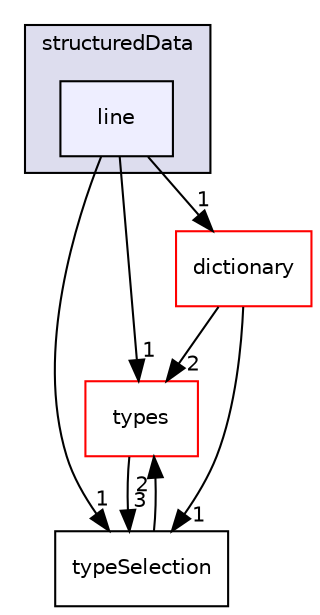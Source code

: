 digraph "src/phasicFlow/structuredData/line" {
  compound=true
  node [ fontsize="10", fontname="Helvetica"];
  edge [ labelfontsize="10", labelfontname="Helvetica"];
  subgraph clusterdir_0b265ec0eb5bc5fbad75b6fd7b5b024b {
    graph [ bgcolor="#ddddee", pencolor="black", label="structuredData" fontname="Helvetica", fontsize="10", URL="dir_0b265ec0eb5bc5fbad75b6fd7b5b024b.html"]
  dir_724c57c4746d87d939c555e939327c7e [shape=box, label="line", style="filled", fillcolor="#eeeeff", pencolor="black", URL="dir_724c57c4746d87d939c555e939327c7e.html"];
  }
  dir_e8baec020e471dff3bc06b812491e6c5 [shape=box label="types" fillcolor="white" style="filled" color="red" URL="dir_e8baec020e471dff3bc06b812491e6c5.html"];
  dir_4419dd78bee2bde1362d842a02bd0463 [shape=box label="typeSelection" URL="dir_4419dd78bee2bde1362d842a02bd0463.html"];
  dir_1220c712ed5f98fd84ba71b4848374db [shape=box label="dictionary" fillcolor="white" style="filled" color="red" URL="dir_1220c712ed5f98fd84ba71b4848374db.html"];
  dir_e8baec020e471dff3bc06b812491e6c5->dir_4419dd78bee2bde1362d842a02bd0463 [headlabel="3", labeldistance=1.5 headhref="dir_000175_000179.html"];
  dir_4419dd78bee2bde1362d842a02bd0463->dir_e8baec020e471dff3bc06b812491e6c5 [headlabel="2", labeldistance=1.5 headhref="dir_000179_000175.html"];
  dir_1220c712ed5f98fd84ba71b4848374db->dir_e8baec020e471dff3bc06b812491e6c5 [headlabel="2", labeldistance=1.5 headhref="dir_000112_000175.html"];
  dir_1220c712ed5f98fd84ba71b4848374db->dir_4419dd78bee2bde1362d842a02bd0463 [headlabel="1", labeldistance=1.5 headhref="dir_000112_000179.html"];
  dir_724c57c4746d87d939c555e939327c7e->dir_e8baec020e471dff3bc06b812491e6c5 [headlabel="1", labeldistance=1.5 headhref="dir_000151_000175.html"];
  dir_724c57c4746d87d939c555e939327c7e->dir_4419dd78bee2bde1362d842a02bd0463 [headlabel="1", labeldistance=1.5 headhref="dir_000151_000179.html"];
  dir_724c57c4746d87d939c555e939327c7e->dir_1220c712ed5f98fd84ba71b4848374db [headlabel="1", labeldistance=1.5 headhref="dir_000151_000112.html"];
}
